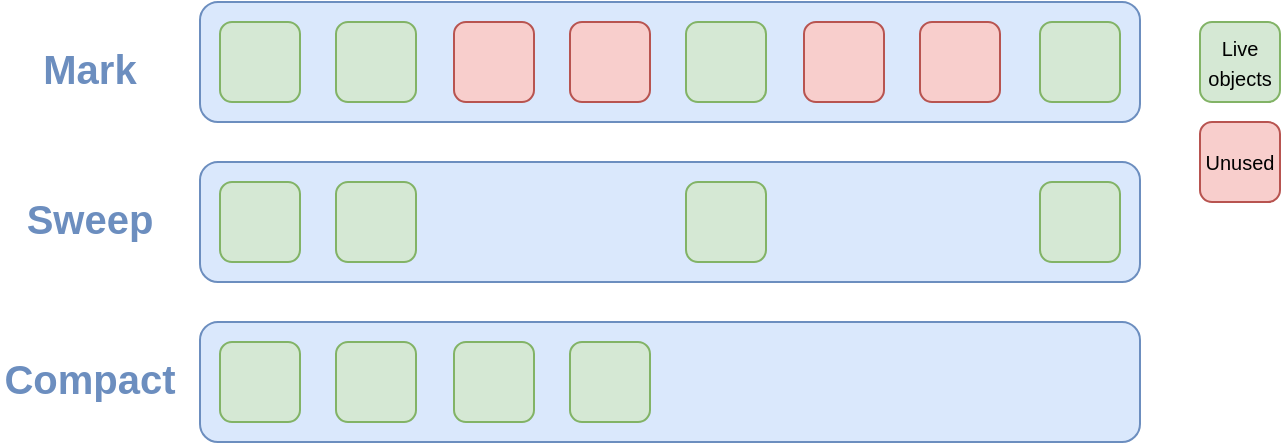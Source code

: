 <mxfile version="24.7.5">
  <diagram name="Страница — 1" id="b2WpqhV9kkdu6wWa7lqJ">
    <mxGraphModel dx="1114" dy="894" grid="1" gridSize="10" guides="1" tooltips="1" connect="1" arrows="1" fold="1" page="1" pageScale="1" pageWidth="827" pageHeight="1169" math="0" shadow="0">
      <root>
        <mxCell id="0" />
        <mxCell id="1" parent="0" />
        <mxCell id="hLYRQCUOL1AJVg2Gl2W5-1" value="" style="rounded=1;whiteSpace=wrap;html=1;fillColor=#DAE8FC;strokeColor=#6C8EBF;" parent="1" vertex="1">
          <mxGeometry x="150" y="230" width="470" height="60" as="geometry" />
        </mxCell>
        <mxCell id="hLYRQCUOL1AJVg2Gl2W5-4" value="" style="rounded=1;whiteSpace=wrap;html=1;fillColor=#d5e8d4;strokeColor=#82b366;" parent="1" vertex="1">
          <mxGeometry x="160" y="240" width="40" height="40" as="geometry" />
        </mxCell>
        <mxCell id="hLYRQCUOL1AJVg2Gl2W5-5" value="" style="rounded=1;whiteSpace=wrap;html=1;fillColor=#d5e8d4;strokeColor=#82b366;" parent="1" vertex="1">
          <mxGeometry x="218" y="240" width="40" height="40" as="geometry" />
        </mxCell>
        <mxCell id="hLYRQCUOL1AJVg2Gl2W5-6" value="" style="rounded=1;whiteSpace=wrap;html=1;fillColor=#f8cecc;strokeColor=#b85450;" parent="1" vertex="1">
          <mxGeometry x="277" y="240" width="40" height="40" as="geometry" />
        </mxCell>
        <mxCell id="hLYRQCUOL1AJVg2Gl2W5-7" value="" style="rounded=1;whiteSpace=wrap;html=1;fillColor=#f8cecc;strokeColor=#b85450;" parent="1" vertex="1">
          <mxGeometry x="335" y="240" width="40" height="40" as="geometry" />
        </mxCell>
        <mxCell id="hLYRQCUOL1AJVg2Gl2W5-8" value="" style="rounded=1;whiteSpace=wrap;html=1;fillColor=#d5e8d4;strokeColor=#82b366;" parent="1" vertex="1">
          <mxGeometry x="393" y="240" width="40" height="40" as="geometry" />
        </mxCell>
        <mxCell id="hLYRQCUOL1AJVg2Gl2W5-9" value="" style="rounded=1;whiteSpace=wrap;html=1;fillColor=#f8cecc;strokeColor=#b85450;" parent="1" vertex="1">
          <mxGeometry x="452" y="240" width="40" height="40" as="geometry" />
        </mxCell>
        <mxCell id="hLYRQCUOL1AJVg2Gl2W5-10" value="" style="rounded=1;whiteSpace=wrap;html=1;fillColor=#f8cecc;strokeColor=#b85450;" parent="1" vertex="1">
          <mxGeometry x="510" y="240" width="40" height="40" as="geometry" />
        </mxCell>
        <mxCell id="hLYRQCUOL1AJVg2Gl2W5-11" value="" style="rounded=1;whiteSpace=wrap;html=1;fillColor=#d5e8d4;strokeColor=#82b366;" parent="1" vertex="1">
          <mxGeometry x="570" y="240" width="40" height="40" as="geometry" />
        </mxCell>
        <mxCell id="hLYRQCUOL1AJVg2Gl2W5-12" value="&lt;font style=&quot;font-size: 10px;&quot;&gt;Live objects&lt;/font&gt;" style="rounded=1;whiteSpace=wrap;html=1;fillColor=#d5e8d4;strokeColor=#82b366;fontColor=#000000;" parent="1" vertex="1">
          <mxGeometry x="650" y="240" width="40" height="40" as="geometry" />
        </mxCell>
        <mxCell id="hLYRQCUOL1AJVg2Gl2W5-13" value="&lt;font style=&quot;font-size: 10px;&quot;&gt;Unused&lt;/font&gt;" style="rounded=1;whiteSpace=wrap;html=1;fillColor=#f8cecc;strokeColor=#b85450;fontColor=#000000;" parent="1" vertex="1">
          <mxGeometry x="650" y="290" width="40" height="40" as="geometry" />
        </mxCell>
        <mxCell id="hLYRQCUOL1AJVg2Gl2W5-23" value="" style="rounded=1;whiteSpace=wrap;html=1;fillColor=#dae8fc;strokeColor=#6c8ebf;" parent="1" vertex="1">
          <mxGeometry x="150" y="310" width="470" height="60" as="geometry" />
        </mxCell>
        <mxCell id="hLYRQCUOL1AJVg2Gl2W5-24" value="" style="rounded=1;whiteSpace=wrap;html=1;fillColor=#d5e8d4;strokeColor=#82b366;" parent="1" vertex="1">
          <mxGeometry x="160" y="320" width="40" height="40" as="geometry" />
        </mxCell>
        <mxCell id="hLYRQCUOL1AJVg2Gl2W5-25" value="" style="rounded=1;whiteSpace=wrap;html=1;fillColor=#d5e8d4;strokeColor=#82b366;" parent="1" vertex="1">
          <mxGeometry x="218" y="320" width="40" height="40" as="geometry" />
        </mxCell>
        <mxCell id="hLYRQCUOL1AJVg2Gl2W5-28" value="" style="rounded=1;whiteSpace=wrap;html=1;fillColor=#d5e8d4;strokeColor=#82b366;" parent="1" vertex="1">
          <mxGeometry x="393" y="320" width="40" height="40" as="geometry" />
        </mxCell>
        <mxCell id="hLYRQCUOL1AJVg2Gl2W5-31" value="" style="rounded=1;whiteSpace=wrap;html=1;fillColor=#d5e8d4;strokeColor=#82b366;" parent="1" vertex="1">
          <mxGeometry x="570" y="320" width="40" height="40" as="geometry" />
        </mxCell>
        <mxCell id="hLYRQCUOL1AJVg2Gl2W5-32" value="" style="rounded=1;whiteSpace=wrap;html=1;fillColor=#dae8fc;strokeColor=#6c8ebf;" parent="1" vertex="1">
          <mxGeometry x="150" y="390" width="470" height="60" as="geometry" />
        </mxCell>
        <mxCell id="hLYRQCUOL1AJVg2Gl2W5-33" value="" style="rounded=1;whiteSpace=wrap;html=1;fillColor=#d5e8d4;strokeColor=#82b366;" parent="1" vertex="1">
          <mxGeometry x="160" y="400" width="40" height="40" as="geometry" />
        </mxCell>
        <mxCell id="hLYRQCUOL1AJVg2Gl2W5-34" value="" style="rounded=1;whiteSpace=wrap;html=1;fillColor=#d5e8d4;strokeColor=#82b366;" parent="1" vertex="1">
          <mxGeometry x="218" y="400" width="40" height="40" as="geometry" />
        </mxCell>
        <mxCell id="hLYRQCUOL1AJVg2Gl2W5-35" value="" style="rounded=1;whiteSpace=wrap;html=1;fillColor=#d5e8d4;strokeColor=#82b366;" parent="1" vertex="1">
          <mxGeometry x="277" y="400" width="40" height="40" as="geometry" />
        </mxCell>
        <mxCell id="hLYRQCUOL1AJVg2Gl2W5-36" value="" style="rounded=1;whiteSpace=wrap;html=1;fillColor=#d5e8d4;strokeColor=#82b366;" parent="1" vertex="1">
          <mxGeometry x="335" y="400" width="40" height="40" as="geometry" />
        </mxCell>
        <mxCell id="hLYRQCUOL1AJVg2Gl2W5-41" value="&lt;b&gt;&lt;font color=&quot;#6c8ebf&quot; style=&quot;font-size: 20px;&quot;&gt;Mark&lt;/font&gt;&lt;/b&gt;" style="text;html=1;align=center;verticalAlign=middle;whiteSpace=wrap;rounded=0;" parent="1" vertex="1">
          <mxGeometry x="50" y="247.5" width="90" height="30" as="geometry" />
        </mxCell>
        <mxCell id="hLYRQCUOL1AJVg2Gl2W5-42" value="&lt;b&gt;&lt;font color=&quot;#6c8ebf&quot; style=&quot;font-size: 20px;&quot;&gt;Sweep&lt;/font&gt;&lt;/b&gt;" style="text;html=1;align=center;verticalAlign=middle;whiteSpace=wrap;rounded=0;" parent="1" vertex="1">
          <mxGeometry x="50" y="322.5" width="90" height="30" as="geometry" />
        </mxCell>
        <mxCell id="hLYRQCUOL1AJVg2Gl2W5-43" value="&lt;b&gt;&lt;font color=&quot;#6c8ebf&quot; style=&quot;font-size: 20px;&quot;&gt;Compact&lt;/font&gt;&lt;/b&gt;" style="text;html=1;align=center;verticalAlign=middle;whiteSpace=wrap;rounded=0;" parent="1" vertex="1">
          <mxGeometry x="50" y="402.5" width="90" height="30" as="geometry" />
        </mxCell>
      </root>
    </mxGraphModel>
  </diagram>
</mxfile>
